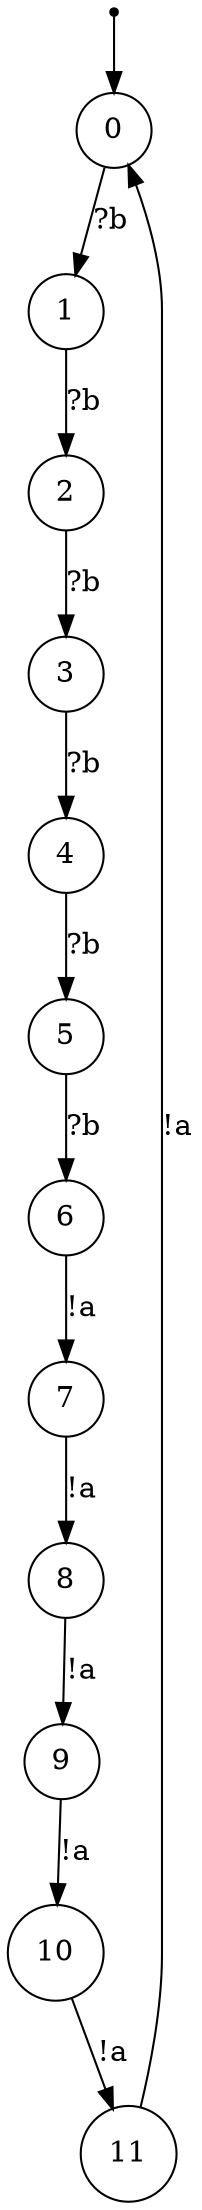 digraph {
 node [shape=point] ENTRY
 node [shape=circle]
 ENTRY -> 0
0 -> 1 [label="?b"]
1 -> 2 [label="?b"]
2 -> 3 [label="?b"]
3 -> 4 [label="?b"]
4 -> 5 [label="?b"]
5 -> 6 [label="?b"]
6 -> 7 [label="!a"]
7 -> 8 [label="!a"]
8 -> 9 [label="!a"]
9 -> 10 [label="!a"]
10 -> 11 [label="!a"]
11 -> 0 [label="!a"]
}